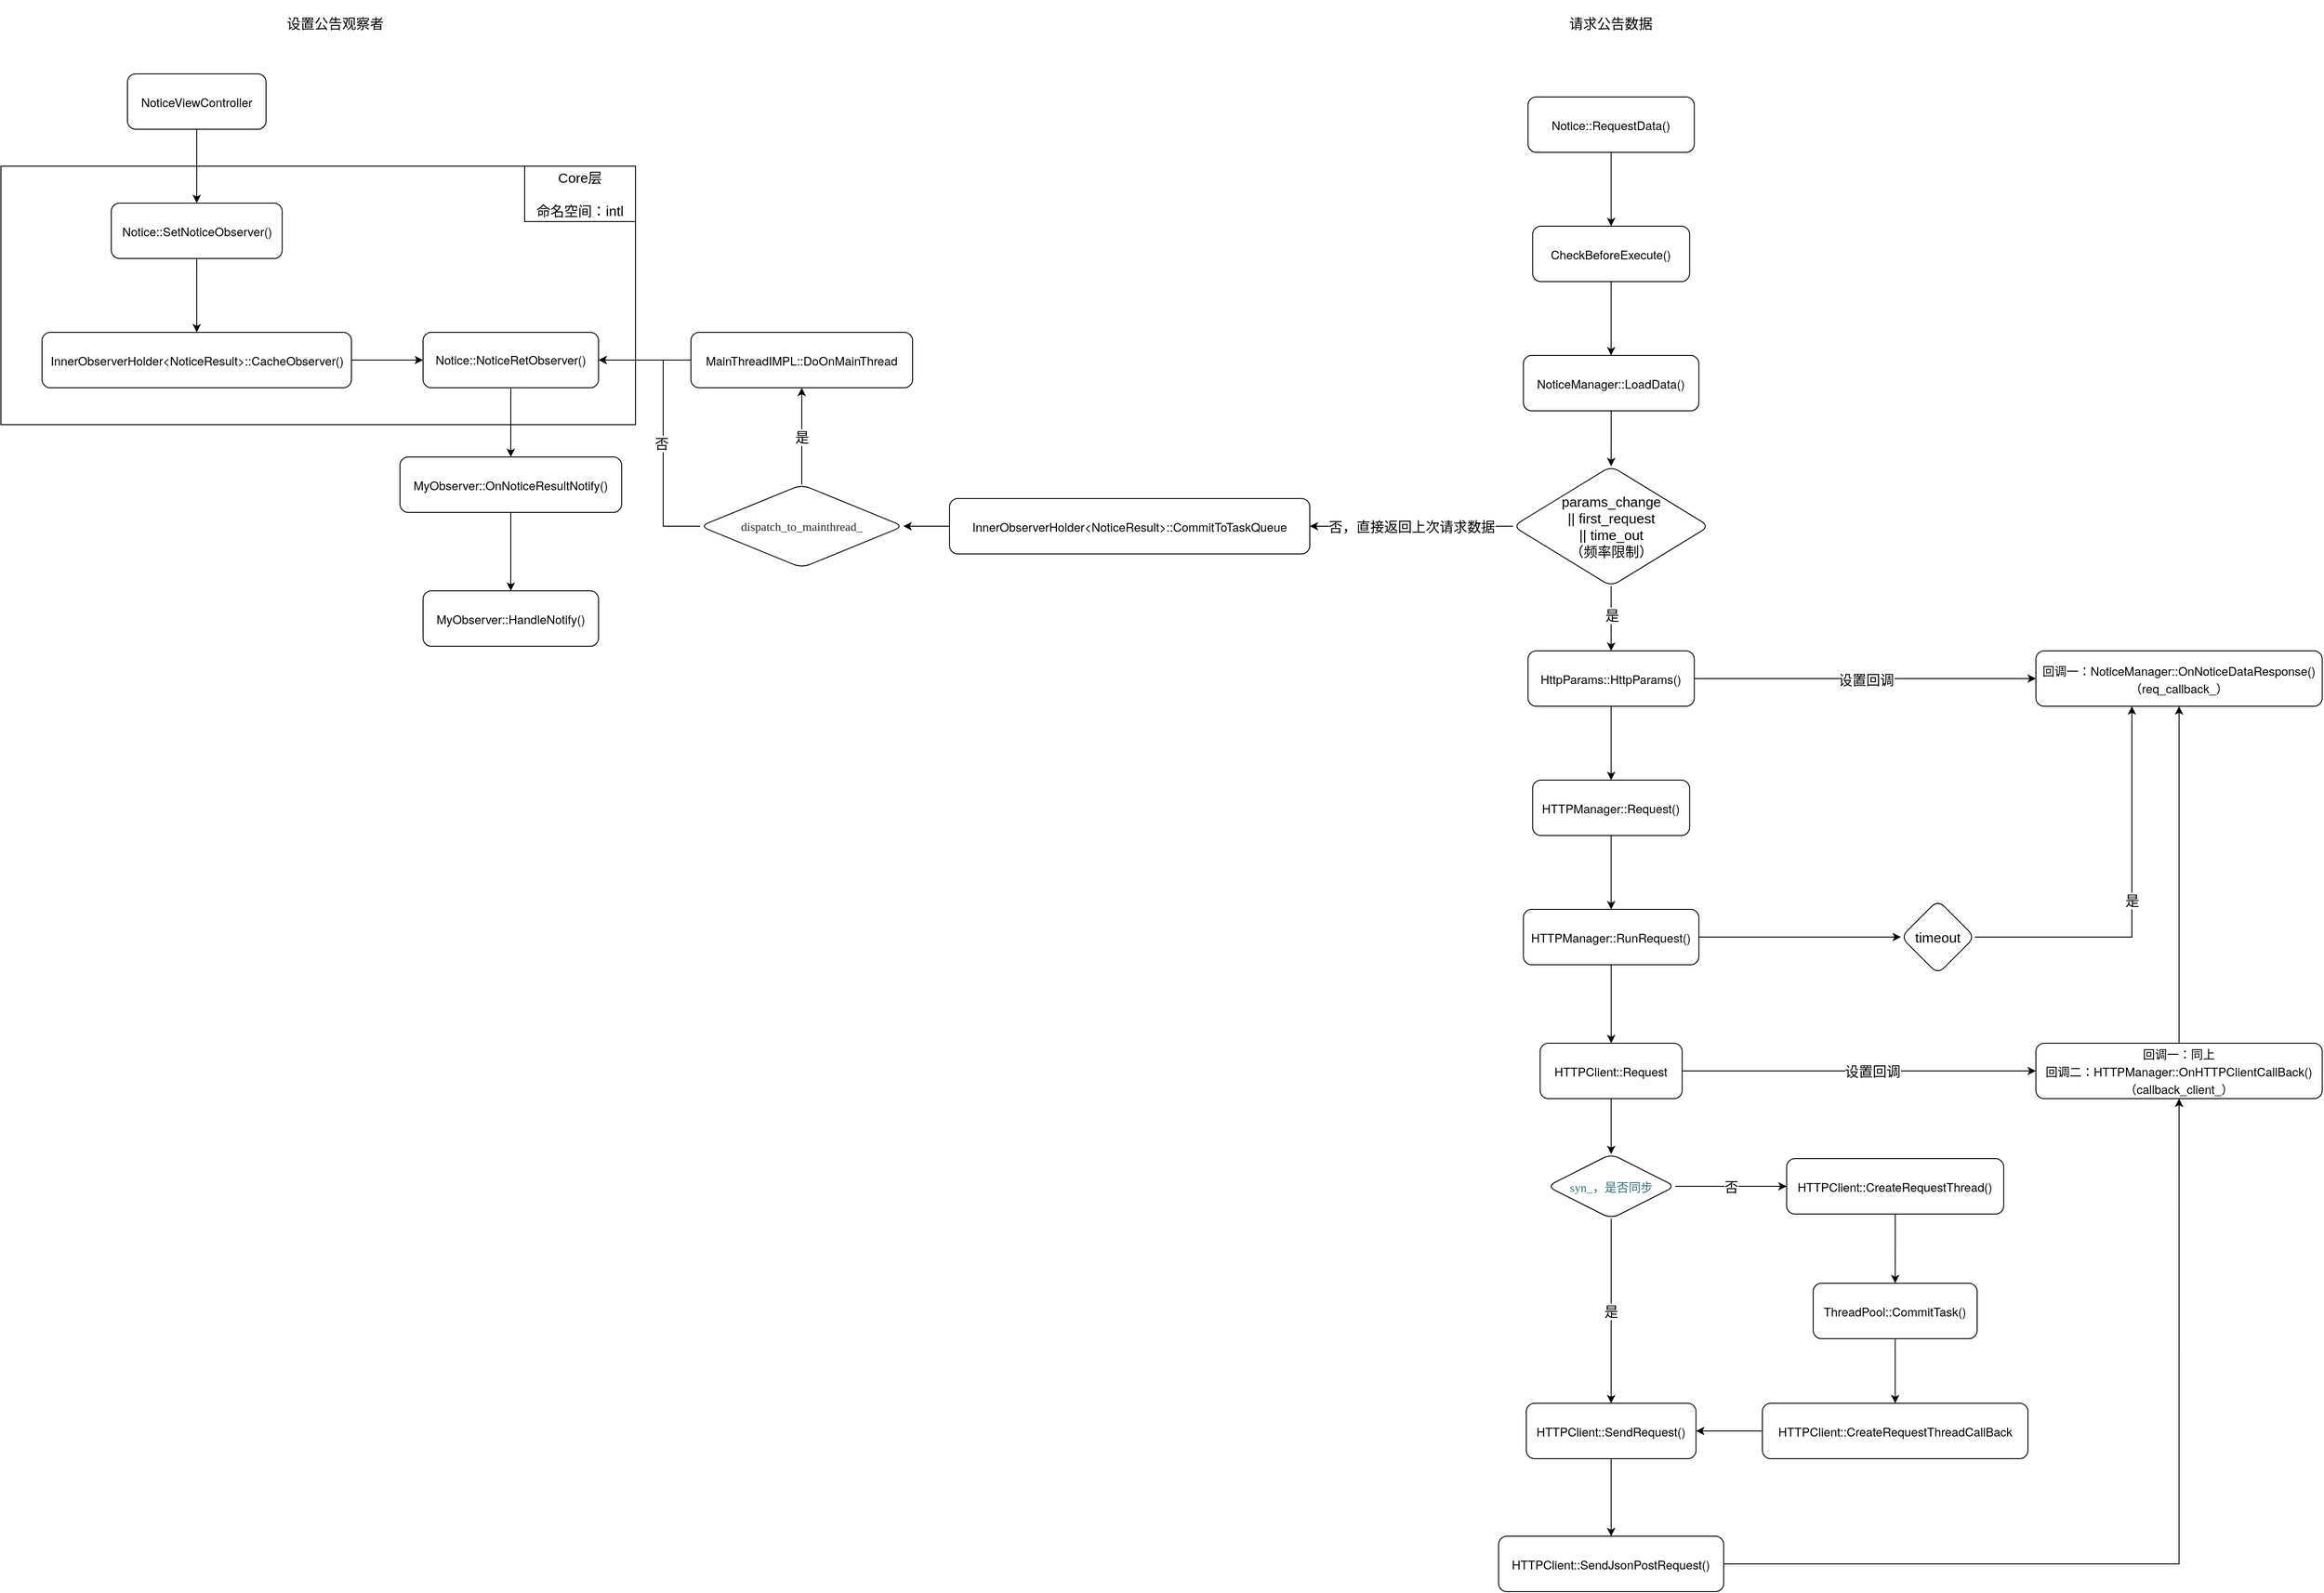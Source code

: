 <mxfile version="16.2.2" type="github">
  <diagram id="6XFbxVQVuKEcNsSUs57a" name="Page-1">
    <mxGraphModel dx="830" dy="755" grid="1" gridSize="10" guides="1" tooltips="1" connect="1" arrows="1" fold="1" page="1" pageScale="1" pageWidth="827" pageHeight="1169" math="0" shadow="0">
      <root>
        <mxCell id="0" />
        <mxCell id="1" parent="0" />
        <mxCell id="fM-EarZWubq1FICwGO90-23" value="" style="group" vertex="1" connectable="0" parent="1">
          <mxGeometry x="43" y="210" width="687" height="280" as="geometry" />
        </mxCell>
        <mxCell id="fM-EarZWubq1FICwGO90-20" value="" style="rounded=0;whiteSpace=wrap;html=1;" vertex="1" parent="fM-EarZWubq1FICwGO90-23">
          <mxGeometry width="687" height="280" as="geometry" />
        </mxCell>
        <mxCell id="fM-EarZWubq1FICwGO90-21" value="&lt;font style=&quot;font-size: 15px&quot;&gt;Core层&lt;br&gt;&lt;br&gt;命名空间：intl&lt;/font&gt;" style="rounded=0;whiteSpace=wrap;html=1;" vertex="1" parent="fM-EarZWubq1FICwGO90-23">
          <mxGeometry x="567" width="120" height="60" as="geometry" />
        </mxCell>
        <mxCell id="fM-EarZWubq1FICwGO90-3" value="" style="edgeStyle=orthogonalEdgeStyle;rounded=0;orthogonalLoop=1;jettySize=auto;html=1;" edge="1" parent="1" source="fM-EarZWubq1FICwGO90-1" target="fM-EarZWubq1FICwGO90-2">
          <mxGeometry relative="1" as="geometry" />
        </mxCell>
        <mxCell id="fM-EarZWubq1FICwGO90-1" value="&lt;p style=&quot;margin: 0px ; font-stretch: normal ; font-size: 13px ; line-height: normal ; font-family: &amp;#34;helvetica neue&amp;#34;&quot;&gt;NoticeViewController&lt;/p&gt;" style="rounded=1;whiteSpace=wrap;html=1;" vertex="1" parent="1">
          <mxGeometry x="180" y="110" width="150" height="60" as="geometry" />
        </mxCell>
        <mxCell id="fM-EarZWubq1FICwGO90-7" value="" style="edgeStyle=orthogonalEdgeStyle;rounded=0;orthogonalLoop=1;jettySize=auto;html=1;" edge="1" parent="1" source="fM-EarZWubq1FICwGO90-2" target="fM-EarZWubq1FICwGO90-6">
          <mxGeometry relative="1" as="geometry" />
        </mxCell>
        <mxCell id="fM-EarZWubq1FICwGO90-2" value="&lt;p style=&quot;margin: 0px ; font-stretch: normal ; font-size: 13px ; line-height: normal ; font-family: &amp;#34;helvetica neue&amp;#34;&quot;&gt;Notice::SetNoticeObserver()&lt;/p&gt;" style="whiteSpace=wrap;html=1;rounded=1;" vertex="1" parent="1">
          <mxGeometry x="162.5" y="250" width="185" height="60" as="geometry" />
        </mxCell>
        <mxCell id="fM-EarZWubq1FICwGO90-13" value="" style="edgeStyle=orthogonalEdgeStyle;rounded=0;orthogonalLoop=1;jettySize=auto;html=1;" edge="1" parent="1" source="fM-EarZWubq1FICwGO90-6" target="fM-EarZWubq1FICwGO90-12">
          <mxGeometry relative="1" as="geometry" />
        </mxCell>
        <mxCell id="fM-EarZWubq1FICwGO90-6" value="&lt;p style=&quot;margin: 0px ; font-stretch: normal ; font-size: 13px ; line-height: normal ; font-family: &amp;#34;helvetica neue&amp;#34;&quot;&gt;InnerObserverHolder&amp;lt;NoticeResult&amp;gt;::CacheObserver()&lt;/p&gt;" style="whiteSpace=wrap;html=1;rounded=1;" vertex="1" parent="1">
          <mxGeometry x="87.5" y="390" width="335" height="60" as="geometry" />
        </mxCell>
        <mxCell id="fM-EarZWubq1FICwGO90-15" value="" style="edgeStyle=orthogonalEdgeStyle;rounded=0;orthogonalLoop=1;jettySize=auto;html=1;" edge="1" parent="1" source="fM-EarZWubq1FICwGO90-12" target="fM-EarZWubq1FICwGO90-14">
          <mxGeometry relative="1" as="geometry" />
        </mxCell>
        <mxCell id="fM-EarZWubq1FICwGO90-12" value="&lt;span style=&quot;font-family: &amp;#34;helvetica neue&amp;#34; ; font-size: 13px&quot;&gt;Notice::NoticeRetObserver()&lt;/span&gt;" style="whiteSpace=wrap;html=1;rounded=1;" vertex="1" parent="1">
          <mxGeometry x="500" y="390" width="190" height="60" as="geometry" />
        </mxCell>
        <mxCell id="fM-EarZWubq1FICwGO90-17" value="" style="edgeStyle=orthogonalEdgeStyle;rounded=0;orthogonalLoop=1;jettySize=auto;html=1;" edge="1" parent="1" source="fM-EarZWubq1FICwGO90-14" target="fM-EarZWubq1FICwGO90-16">
          <mxGeometry relative="1" as="geometry" />
        </mxCell>
        <mxCell id="fM-EarZWubq1FICwGO90-14" value="&lt;p style=&quot;margin: 0px ; font-stretch: normal ; font-size: 13px ; line-height: normal ; font-family: &amp;#34;helvetica neue&amp;#34;&quot;&gt;MyObserver::OnNoticeResultNotify()&lt;/p&gt;" style="whiteSpace=wrap;html=1;rounded=1;" vertex="1" parent="1">
          <mxGeometry x="475" y="525" width="240" height="60" as="geometry" />
        </mxCell>
        <mxCell id="fM-EarZWubq1FICwGO90-16" value="&lt;p style=&quot;margin: 0px ; font-stretch: normal ; font-size: 13px ; line-height: normal ; font-family: &amp;#34;helvetica neue&amp;#34;&quot;&gt;MyObserver::HandleNotify()&lt;/p&gt;" style="whiteSpace=wrap;html=1;rounded=1;" vertex="1" parent="1">
          <mxGeometry x="500" y="670" width="190" height="60" as="geometry" />
        </mxCell>
        <mxCell id="fM-EarZWubq1FICwGO90-22" value="设置公告观察者" style="text;html=1;strokeColor=none;fillColor=none;align=center;verticalAlign=middle;whiteSpace=wrap;rounded=0;fontSize=15;" vertex="1" parent="1">
          <mxGeometry x="340" y="30" width="130" height="50" as="geometry" />
        </mxCell>
        <mxCell id="fM-EarZWubq1FICwGO90-24" value="请求公告数据" style="text;html=1;strokeColor=none;fillColor=none;align=center;verticalAlign=middle;whiteSpace=wrap;rounded=0;fontSize=15;" vertex="1" parent="1">
          <mxGeometry x="1721.25" y="30" width="130" height="50" as="geometry" />
        </mxCell>
        <mxCell id="fM-EarZWubq1FICwGO90-27" value="" style="edgeStyle=orthogonalEdgeStyle;rounded=0;orthogonalLoop=1;jettySize=auto;html=1;fontSize=15;" edge="1" parent="1" source="fM-EarZWubq1FICwGO90-25" target="fM-EarZWubq1FICwGO90-26">
          <mxGeometry relative="1" as="geometry" />
        </mxCell>
        <mxCell id="fM-EarZWubq1FICwGO90-25" value="&lt;p style=&quot;margin: 0px ; font-stretch: normal ; font-size: 13px ; line-height: normal ; font-family: &amp;#34;helvetica neue&amp;#34;&quot;&gt;Notice::RequestData()&lt;/p&gt;" style="rounded=1;whiteSpace=wrap;html=1;fontSize=15;" vertex="1" parent="1">
          <mxGeometry x="1696.25" y="135" width="180" height="60" as="geometry" />
        </mxCell>
        <mxCell id="fM-EarZWubq1FICwGO90-29" value="" style="edgeStyle=orthogonalEdgeStyle;rounded=0;orthogonalLoop=1;jettySize=auto;html=1;fontSize=15;" edge="1" parent="1" source="fM-EarZWubq1FICwGO90-26" target="fM-EarZWubq1FICwGO90-28">
          <mxGeometry relative="1" as="geometry" />
        </mxCell>
        <mxCell id="fM-EarZWubq1FICwGO90-26" value="&lt;p style=&quot;margin: 0px ; font-stretch: normal ; font-size: 13px ; line-height: normal ; font-family: &amp;#34;helvetica neue&amp;#34;&quot;&gt;CheckBeforeExecute()&lt;/p&gt;" style="whiteSpace=wrap;html=1;fontSize=15;rounded=1;" vertex="1" parent="1">
          <mxGeometry x="1701.25" y="275" width="170" height="60" as="geometry" />
        </mxCell>
        <mxCell id="fM-EarZWubq1FICwGO90-286" value="" style="edgeStyle=orthogonalEdgeStyle;rounded=0;orthogonalLoop=1;jettySize=auto;html=1;fontSize=15;" edge="1" parent="1" source="fM-EarZWubq1FICwGO90-28" target="fM-EarZWubq1FICwGO90-285">
          <mxGeometry relative="1" as="geometry" />
        </mxCell>
        <mxCell id="fM-EarZWubq1FICwGO90-28" value="&lt;p style=&quot;margin: 0px ; font-stretch: normal ; font-size: 13px ; line-height: normal ; font-family: &amp;#34;helvetica neue&amp;#34;&quot;&gt;NoticeManager::LoadData()&lt;/p&gt;" style="whiteSpace=wrap;html=1;fontSize=15;rounded=1;" vertex="1" parent="1">
          <mxGeometry x="1691.25" y="415" width="190" height="60" as="geometry" />
        </mxCell>
        <mxCell id="fM-EarZWubq1FICwGO90-33" value="" style="edgeStyle=orthogonalEdgeStyle;rounded=0;orthogonalLoop=1;jettySize=auto;html=1;fontSize=15;" edge="1" parent="1" source="fM-EarZWubq1FICwGO90-30" target="fM-EarZWubq1FICwGO90-32">
          <mxGeometry relative="1" as="geometry" />
        </mxCell>
        <mxCell id="fM-EarZWubq1FICwGO90-35" value="设置回调" style="edgeLabel;html=1;align=center;verticalAlign=middle;resizable=0;points=[];fontSize=15;" vertex="1" connectable="0" parent="fM-EarZWubq1FICwGO90-33">
          <mxGeometry y="-1" relative="1" as="geometry">
            <mxPoint as="offset" />
          </mxGeometry>
        </mxCell>
        <mxCell id="fM-EarZWubq1FICwGO90-37" value="" style="edgeStyle=orthogonalEdgeStyle;rounded=0;orthogonalLoop=1;jettySize=auto;html=1;fontSize=15;" edge="1" parent="1" source="fM-EarZWubq1FICwGO90-30" target="fM-EarZWubq1FICwGO90-36">
          <mxGeometry relative="1" as="geometry" />
        </mxCell>
        <mxCell id="fM-EarZWubq1FICwGO90-30" value="&lt;p style=&quot;margin: 0px ; font-stretch: normal ; font-size: 13px ; line-height: normal ; font-family: &amp;#34;helvetica neue&amp;#34;&quot;&gt;HttpParams::HttpParams()&lt;/p&gt;" style="whiteSpace=wrap;html=1;fontSize=15;rounded=1;" vertex="1" parent="1">
          <mxGeometry x="1696.25" y="735" width="180" height="60" as="geometry" />
        </mxCell>
        <mxCell id="fM-EarZWubq1FICwGO90-32" value="&lt;p style=&quot;margin: 0px ; font-stretch: normal ; font-size: 13px ; line-height: normal ; font-family: &amp;#34;helvetica neue&amp;#34;&quot;&gt;回调一：NoticeManager::OnNoticeDataResponse()（&lt;span style=&quot;font-family: &amp;#34;helvetica neue&amp;#34;&quot;&gt;req_callback_&lt;/span&gt;）&lt;/p&gt;" style="whiteSpace=wrap;html=1;fontSize=15;rounded=1;" vertex="1" parent="1">
          <mxGeometry x="2246.11" y="735" width="310" height="60" as="geometry" />
        </mxCell>
        <mxCell id="fM-EarZWubq1FICwGO90-280" value="" style="edgeStyle=orthogonalEdgeStyle;rounded=0;orthogonalLoop=1;jettySize=auto;html=1;fontSize=15;" edge="1" parent="1" source="fM-EarZWubq1FICwGO90-36" target="fM-EarZWubq1FICwGO90-279">
          <mxGeometry relative="1" as="geometry" />
        </mxCell>
        <mxCell id="fM-EarZWubq1FICwGO90-36" value="&lt;p style=&quot;margin: 0px ; font-stretch: normal ; font-size: 13px ; line-height: normal ; font-family: &amp;#34;helvetica neue&amp;#34;&quot;&gt;HTTPManager::Request()&lt;/p&gt;" style="whiteSpace=wrap;html=1;fontSize=15;rounded=1;" vertex="1" parent="1">
          <mxGeometry x="1701.25" y="875" width="170" height="60" as="geometry" />
        </mxCell>
        <mxCell id="fM-EarZWubq1FICwGO90-282" value="" style="edgeStyle=orthogonalEdgeStyle;rounded=0;orthogonalLoop=1;jettySize=auto;html=1;fontSize=15;" edge="1" parent="1" source="fM-EarZWubq1FICwGO90-279" target="fM-EarZWubq1FICwGO90-281">
          <mxGeometry relative="1" as="geometry" />
        </mxCell>
        <mxCell id="fM-EarZWubq1FICwGO90-303" value="" style="edgeStyle=orthogonalEdgeStyle;rounded=0;orthogonalLoop=1;jettySize=auto;html=1;fontSize=15;" edge="1" parent="1" source="fM-EarZWubq1FICwGO90-279" target="fM-EarZWubq1FICwGO90-302">
          <mxGeometry relative="1" as="geometry" />
        </mxCell>
        <mxCell id="fM-EarZWubq1FICwGO90-279" value="&lt;p style=&quot;margin: 0px ; font-stretch: normal ; font-size: 13px ; line-height: normal ; font-family: &amp;#34;helvetica neue&amp;#34;&quot;&gt;HTTPManager::RunRequest()&lt;/p&gt;" style="whiteSpace=wrap;html=1;fontSize=15;rounded=1;" vertex="1" parent="1">
          <mxGeometry x="1691.25" y="1015" width="190" height="60" as="geometry" />
        </mxCell>
        <mxCell id="fM-EarZWubq1FICwGO90-283" value="是" style="edgeStyle=orthogonalEdgeStyle;rounded=0;orthogonalLoop=1;jettySize=auto;html=1;exitX=1;exitY=0.5;exitDx=0;exitDy=0;fontSize=15;" edge="1" parent="1" source="fM-EarZWubq1FICwGO90-281">
          <mxGeometry relative="1" as="geometry">
            <mxPoint x="2350" y="795" as="targetPoint" />
            <Array as="points">
              <mxPoint x="2350" y="1045" />
              <mxPoint x="2350" y="795" />
            </Array>
          </mxGeometry>
        </mxCell>
        <mxCell id="fM-EarZWubq1FICwGO90-281" value="timeout" style="rhombus;whiteSpace=wrap;html=1;fontSize=15;rounded=1;" vertex="1" parent="1">
          <mxGeometry x="2100" y="1005" width="80" height="80" as="geometry" />
        </mxCell>
        <mxCell id="fM-EarZWubq1FICwGO90-287" style="edgeStyle=orthogonalEdgeStyle;rounded=0;orthogonalLoop=1;jettySize=auto;html=1;exitX=0.5;exitY=1;exitDx=0;exitDy=0;entryX=0.5;entryY=0;entryDx=0;entryDy=0;fontSize=15;" edge="1" parent="1" source="fM-EarZWubq1FICwGO90-285" target="fM-EarZWubq1FICwGO90-30">
          <mxGeometry relative="1" as="geometry" />
        </mxCell>
        <mxCell id="fM-EarZWubq1FICwGO90-288" value="是" style="edgeLabel;html=1;align=center;verticalAlign=middle;resizable=0;points=[];fontSize=15;" vertex="1" connectable="0" parent="fM-EarZWubq1FICwGO90-287">
          <mxGeometry x="-0.125" y="2" relative="1" as="geometry">
            <mxPoint x="-2" as="offset" />
          </mxGeometry>
        </mxCell>
        <mxCell id="fM-EarZWubq1FICwGO90-290" value="否，直接返回上次请求数据" style="edgeStyle=orthogonalEdgeStyle;rounded=0;orthogonalLoop=1;jettySize=auto;html=1;fontSize=15;" edge="1" parent="1" source="fM-EarZWubq1FICwGO90-285" target="fM-EarZWubq1FICwGO90-289">
          <mxGeometry relative="1" as="geometry" />
        </mxCell>
        <mxCell id="fM-EarZWubq1FICwGO90-285" value="params_change &lt;br&gt;||&amp;nbsp;first_request &lt;br&gt;|| time_out&lt;br&gt;（频率限制）" style="rhombus;whiteSpace=wrap;html=1;fontSize=15;rounded=1;" vertex="1" parent="1">
          <mxGeometry x="1680" y="535" width="212.5" height="130" as="geometry" />
        </mxCell>
        <mxCell id="fM-EarZWubq1FICwGO90-293" value="" style="edgeStyle=orthogonalEdgeStyle;rounded=0;orthogonalLoop=1;jettySize=auto;html=1;fontSize=15;exitX=0;exitY=0.5;exitDx=0;exitDy=0;" edge="1" parent="1" source="fM-EarZWubq1FICwGO90-289" target="fM-EarZWubq1FICwGO90-292">
          <mxGeometry relative="1" as="geometry">
            <mxPoint x="1060" y="600" as="sourcePoint" />
          </mxGeometry>
        </mxCell>
        <mxCell id="fM-EarZWubq1FICwGO90-289" value="&lt;p style=&quot;margin: 0px ; font-stretch: normal ; font-size: 13px ; line-height: normal ; font-family: &amp;#34;helvetica neue&amp;#34;&quot;&gt;InnerObserverHolder&amp;lt;NoticeResult&amp;gt;::CommitToTaskQueue&lt;/p&gt;" style="whiteSpace=wrap;html=1;fontSize=15;rounded=1;" vertex="1" parent="1">
          <mxGeometry x="1070" y="570" width="390" height="60" as="geometry" />
        </mxCell>
        <mxCell id="fM-EarZWubq1FICwGO90-296" value="是" style="edgeStyle=orthogonalEdgeStyle;rounded=0;orthogonalLoop=1;jettySize=auto;html=1;fontSize=15;" edge="1" parent="1" source="fM-EarZWubq1FICwGO90-292" target="fM-EarZWubq1FICwGO90-295">
          <mxGeometry relative="1" as="geometry" />
        </mxCell>
        <mxCell id="fM-EarZWubq1FICwGO90-299" style="edgeStyle=orthogonalEdgeStyle;rounded=0;orthogonalLoop=1;jettySize=auto;html=1;exitX=0;exitY=0.5;exitDx=0;exitDy=0;entryX=1;entryY=0.5;entryDx=0;entryDy=0;fontSize=15;" edge="1" parent="1" source="fM-EarZWubq1FICwGO90-292" target="fM-EarZWubq1FICwGO90-12">
          <mxGeometry relative="1" as="geometry">
            <Array as="points">
              <mxPoint x="760" y="600" />
              <mxPoint x="760" y="420" />
            </Array>
          </mxGeometry>
        </mxCell>
        <mxCell id="fM-EarZWubq1FICwGO90-301" value="否" style="edgeLabel;html=1;align=center;verticalAlign=middle;resizable=0;points=[];fontSize=15;" vertex="1" connectable="0" parent="fM-EarZWubq1FICwGO90-299">
          <mxGeometry x="-0.703" y="-2" relative="1" as="geometry">
            <mxPoint x="-4" y="-87" as="offset" />
          </mxGeometry>
        </mxCell>
        <mxCell id="fM-EarZWubq1FICwGO90-292" value="&lt;p style=&quot;margin: 0px ; font-stretch: normal ; font-size: 13px ; line-height: normal ; font-family: &amp;#34;menlo&amp;#34; ; color: rgba(0 , 0 , 0 , 0.85) ; background-color: rgb(255 , 255 , 255)&quot;&gt;dispatch_to_mainthread_&lt;/p&gt;" style="rhombus;whiteSpace=wrap;html=1;fontSize=15;rounded=1;" vertex="1" parent="1">
          <mxGeometry x="800" y="555" width="220" height="90" as="geometry" />
        </mxCell>
        <mxCell id="fM-EarZWubq1FICwGO90-298" style="edgeStyle=orthogonalEdgeStyle;rounded=0;orthogonalLoop=1;jettySize=auto;html=1;exitX=0;exitY=0.5;exitDx=0;exitDy=0;entryX=1;entryY=0.5;entryDx=0;entryDy=0;fontSize=15;" edge="1" parent="1" source="fM-EarZWubq1FICwGO90-295" target="fM-EarZWubq1FICwGO90-12">
          <mxGeometry relative="1" as="geometry" />
        </mxCell>
        <mxCell id="fM-EarZWubq1FICwGO90-295" value="&lt;p style=&quot;margin: 0px ; font-stretch: normal ; font-size: 13px ; line-height: normal ; font-family: &amp;#34;helvetica neue&amp;#34;&quot;&gt;MainThreadIMPL::DoOnMainThread&lt;/p&gt;" style="whiteSpace=wrap;html=1;fontSize=15;rounded=1;" vertex="1" parent="1">
          <mxGeometry x="790" y="390" width="240" height="60" as="geometry" />
        </mxCell>
        <mxCell id="fM-EarZWubq1FICwGO90-305" value="" style="edgeStyle=orthogonalEdgeStyle;rounded=0;orthogonalLoop=1;jettySize=auto;html=1;fontSize=15;" edge="1" parent="1" source="fM-EarZWubq1FICwGO90-302" target="fM-EarZWubq1FICwGO90-304">
          <mxGeometry relative="1" as="geometry" />
        </mxCell>
        <mxCell id="fM-EarZWubq1FICwGO90-306" value="设置回调" style="edgeLabel;html=1;align=center;verticalAlign=middle;resizable=0;points=[];fontSize=15;" vertex="1" connectable="0" parent="fM-EarZWubq1FICwGO90-305">
          <mxGeometry x="-0.074" y="-2" relative="1" as="geometry">
            <mxPoint x="28" y="-2" as="offset" />
          </mxGeometry>
        </mxCell>
        <mxCell id="fM-EarZWubq1FICwGO90-309" value="" style="edgeStyle=orthogonalEdgeStyle;rounded=0;orthogonalLoop=1;jettySize=auto;html=1;fontSize=15;" edge="1" parent="1" source="fM-EarZWubq1FICwGO90-302" target="fM-EarZWubq1FICwGO90-308">
          <mxGeometry relative="1" as="geometry" />
        </mxCell>
        <mxCell id="fM-EarZWubq1FICwGO90-302" value="&lt;p style=&quot;margin: 0px ; font-stretch: normal ; font-size: 13px ; line-height: normal ; font-family: &amp;#34;helvetica neue&amp;#34;&quot;&gt;HTTPClient::Request&lt;/p&gt;" style="whiteSpace=wrap;html=1;fontSize=15;rounded=1;" vertex="1" parent="1">
          <mxGeometry x="1709.39" y="1160" width="153.75" height="60" as="geometry" />
        </mxCell>
        <mxCell id="fM-EarZWubq1FICwGO90-316" style="edgeStyle=orthogonalEdgeStyle;rounded=0;orthogonalLoop=1;jettySize=auto;html=1;exitX=0.5;exitY=0;exitDx=0;exitDy=0;entryX=0.5;entryY=1;entryDx=0;entryDy=0;fontSize=15;" edge="1" parent="1" source="fM-EarZWubq1FICwGO90-304" target="fM-EarZWubq1FICwGO90-32">
          <mxGeometry relative="1" as="geometry" />
        </mxCell>
        <mxCell id="fM-EarZWubq1FICwGO90-304" value="&lt;p style=&quot;margin: 0px ; font-stretch: normal ; font-size: 13px ; line-height: normal ; font-family: &amp;#34;helvetica neue&amp;#34;&quot;&gt;回调一：同上&lt;/p&gt;&lt;p style=&quot;margin: 0px ; font-stretch: normal ; font-size: 13px ; line-height: normal ; font-family: &amp;#34;helvetica neue&amp;#34;&quot;&gt;回调二：HTTPManager::OnHTTPClientCallBack()（&lt;span style=&quot;font-family: &amp;#34;helvetica neue&amp;#34;&quot;&gt;callback_client_&lt;/span&gt;）&lt;/p&gt;" style="whiteSpace=wrap;html=1;fontSize=15;rounded=1;" vertex="1" parent="1">
          <mxGeometry x="2246.12" y="1160" width="309.99" height="60" as="geometry" />
        </mxCell>
        <mxCell id="fM-EarZWubq1FICwGO90-311" value="是" style="edgeStyle=orthogonalEdgeStyle;rounded=0;orthogonalLoop=1;jettySize=auto;html=1;fontSize=15;" edge="1" parent="1" source="fM-EarZWubq1FICwGO90-308" target="fM-EarZWubq1FICwGO90-310">
          <mxGeometry relative="1" as="geometry" />
        </mxCell>
        <mxCell id="fM-EarZWubq1FICwGO90-313" value="否" style="edgeStyle=orthogonalEdgeStyle;rounded=0;orthogonalLoop=1;jettySize=auto;html=1;fontSize=15;" edge="1" parent="1" source="fM-EarZWubq1FICwGO90-308" target="fM-EarZWubq1FICwGO90-312">
          <mxGeometry relative="1" as="geometry" />
        </mxCell>
        <mxCell id="fM-EarZWubq1FICwGO90-308" value="&lt;p style=&quot;margin: 0px ; font-stretch: normal ; font-size: 13px ; line-height: normal ; font-family: &amp;#34;menlo&amp;#34; ; color: rgb(50 , 109 , 116) ; background-color: rgb(255 , 255 , 255)&quot;&gt;syn_，是否同步&lt;/p&gt;" style="rhombus;whiteSpace=wrap;html=1;fontSize=15;rounded=1;" vertex="1" parent="1">
          <mxGeometry x="1716.88" y="1280" width="138.75" height="70" as="geometry" />
        </mxCell>
        <mxCell id="fM-EarZWubq1FICwGO90-315" value="" style="edgeStyle=orthogonalEdgeStyle;rounded=0;orthogonalLoop=1;jettySize=auto;html=1;fontSize=15;" edge="1" parent="1" source="fM-EarZWubq1FICwGO90-310" target="fM-EarZWubq1FICwGO90-314">
          <mxGeometry relative="1" as="geometry" />
        </mxCell>
        <mxCell id="fM-EarZWubq1FICwGO90-310" value="&lt;p style=&quot;margin: 0px ; font-stretch: normal ; font-size: 13px ; line-height: normal ; font-family: &amp;#34;helvetica neue&amp;#34;&quot;&gt;HTTPClient::SendRequest()&lt;/p&gt;" style="whiteSpace=wrap;html=1;fontSize=15;rounded=1;" vertex="1" parent="1">
          <mxGeometry x="1694.4" y="1550" width="183.74" height="60" as="geometry" />
        </mxCell>
        <mxCell id="fM-EarZWubq1FICwGO90-321" value="" style="edgeStyle=orthogonalEdgeStyle;rounded=0;orthogonalLoop=1;jettySize=auto;html=1;fontSize=15;" edge="1" parent="1" source="fM-EarZWubq1FICwGO90-312" target="fM-EarZWubq1FICwGO90-320">
          <mxGeometry relative="1" as="geometry" />
        </mxCell>
        <mxCell id="fM-EarZWubq1FICwGO90-312" value="&lt;p style=&quot;margin: 0px ; font-stretch: normal ; font-size: 13px ; line-height: normal ; font-family: &amp;#34;helvetica neue&amp;#34;&quot;&gt;HTTPClient::CreateRequestThread()&lt;/p&gt;" style="whiteSpace=wrap;html=1;fontSize=15;rounded=1;" vertex="1" parent="1">
          <mxGeometry x="1976.26" y="1285" width="234.99" height="60" as="geometry" />
        </mxCell>
        <mxCell id="fM-EarZWubq1FICwGO90-319" style="edgeStyle=orthogonalEdgeStyle;rounded=0;orthogonalLoop=1;jettySize=auto;html=1;exitX=1;exitY=0.5;exitDx=0;exitDy=0;entryX=0.5;entryY=1;entryDx=0;entryDy=0;fontSize=15;" edge="1" parent="1" source="fM-EarZWubq1FICwGO90-314" target="fM-EarZWubq1FICwGO90-304">
          <mxGeometry relative="1" as="geometry" />
        </mxCell>
        <mxCell id="fM-EarZWubq1FICwGO90-314" value="&lt;p style=&quot;margin: 0px ; font-stretch: normal ; font-size: 13px ; line-height: normal ; font-family: &amp;#34;helvetica neue&amp;#34;&quot;&gt;HTTPClient::SendJsonPostRequest()&lt;/p&gt;" style="whiteSpace=wrap;html=1;fontSize=15;rounded=1;" vertex="1" parent="1">
          <mxGeometry x="1664.39" y="1694" width="243.73" height="60" as="geometry" />
        </mxCell>
        <mxCell id="fM-EarZWubq1FICwGO90-323" value="" style="edgeStyle=orthogonalEdgeStyle;rounded=0;orthogonalLoop=1;jettySize=auto;html=1;fontSize=15;" edge="1" parent="1" source="fM-EarZWubq1FICwGO90-320" target="fM-EarZWubq1FICwGO90-322">
          <mxGeometry relative="1" as="geometry" />
        </mxCell>
        <mxCell id="fM-EarZWubq1FICwGO90-320" value="&lt;p style=&quot;margin: 0px ; font-stretch: normal ; font-size: 13px ; line-height: normal ; font-family: &amp;#34;helvetica neue&amp;#34;&quot;&gt;ThreadPool::CommitTask()&lt;/p&gt;" style="whiteSpace=wrap;html=1;fontSize=15;rounded=1;" vertex="1" parent="1">
          <mxGeometry x="2005.01" y="1420" width="177.49" height="60" as="geometry" />
        </mxCell>
        <mxCell id="fM-EarZWubq1FICwGO90-325" style="edgeStyle=orthogonalEdgeStyle;rounded=0;orthogonalLoop=1;jettySize=auto;html=1;exitX=0;exitY=0.5;exitDx=0;exitDy=0;entryX=1;entryY=0.5;entryDx=0;entryDy=0;fontSize=15;" edge="1" parent="1" source="fM-EarZWubq1FICwGO90-322" target="fM-EarZWubq1FICwGO90-310">
          <mxGeometry relative="1" as="geometry" />
        </mxCell>
        <mxCell id="fM-EarZWubq1FICwGO90-322" value="&lt;p style=&quot;margin: 0px ; font-stretch: normal ; font-size: 13px ; line-height: normal ; font-family: &amp;#34;helvetica neue&amp;#34;&quot;&gt;HTTPClient::CreateRequestThreadCallBack&lt;/p&gt;" style="whiteSpace=wrap;html=1;fontSize=15;rounded=1;" vertex="1" parent="1">
          <mxGeometry x="1950" y="1550" width="287.5" height="60" as="geometry" />
        </mxCell>
      </root>
    </mxGraphModel>
  </diagram>
</mxfile>
